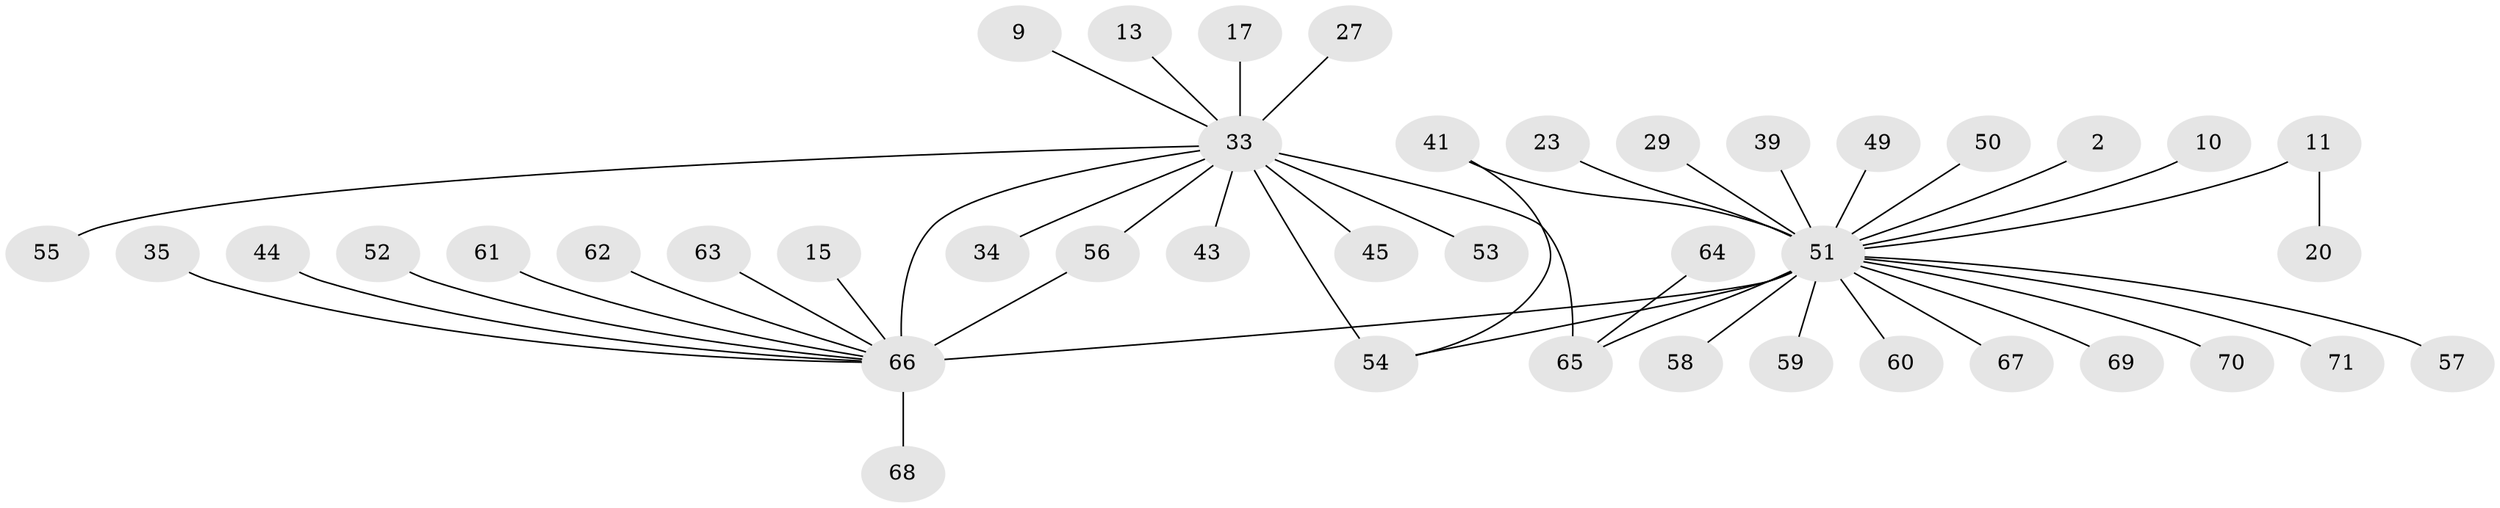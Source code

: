 // original degree distribution, {13: 0.028169014084507043, 1: 0.5070422535211268, 14: 0.014084507042253521, 2: 0.22535211267605634, 4: 0.04225352112676056, 12: 0.014084507042253521, 3: 0.07042253521126761, 5: 0.056338028169014086, 6: 0.028169014084507043, 7: 0.014084507042253521}
// Generated by graph-tools (version 1.1) at 2025/52/03/04/25 21:52:00]
// undirected, 42 vertices, 45 edges
graph export_dot {
graph [start="1"]
  node [color=gray90,style=filled];
  2;
  9;
  10;
  11;
  13;
  15;
  17;
  20;
  23 [super="+16"];
  27;
  29;
  33 [super="+6+5"];
  34;
  35;
  39;
  41;
  43;
  44;
  45;
  49;
  50;
  51 [super="+26+42+32+47+18"];
  52;
  53;
  54 [super="+48"];
  55;
  56;
  57;
  58;
  59;
  60;
  61;
  62;
  63;
  64;
  65 [super="+46+31"];
  66 [super="+4+24"];
  67 [super="+36"];
  68;
  69 [super="+37"];
  70;
  71;
  2 -- 51;
  9 -- 33;
  10 -- 51 [weight=2];
  11 -- 20;
  11 -- 51 [weight=3];
  13 -- 33;
  15 -- 66;
  17 -- 33;
  23 -- 51;
  27 -- 33 [weight=2];
  29 -- 51;
  33 -- 43;
  33 -- 56 [weight=2];
  33 -- 65 [weight=3];
  33 -- 34;
  33 -- 45;
  33 -- 55;
  33 -- 53;
  33 -- 66 [weight=2];
  33 -- 54 [weight=2];
  35 -- 66;
  39 -- 51;
  41 -- 54;
  41 -- 51 [weight=4];
  44 -- 66;
  49 -- 51;
  50 -- 51;
  51 -- 66 [weight=7];
  51 -- 57;
  51 -- 59;
  51 -- 65 [weight=2];
  51 -- 67;
  51 -- 69;
  51 -- 70;
  51 -- 71;
  51 -- 58;
  51 -- 60;
  51 -- 54;
  52 -- 66;
  56 -- 66;
  61 -- 66;
  62 -- 66;
  63 -- 66;
  64 -- 65;
  66 -- 68;
}
